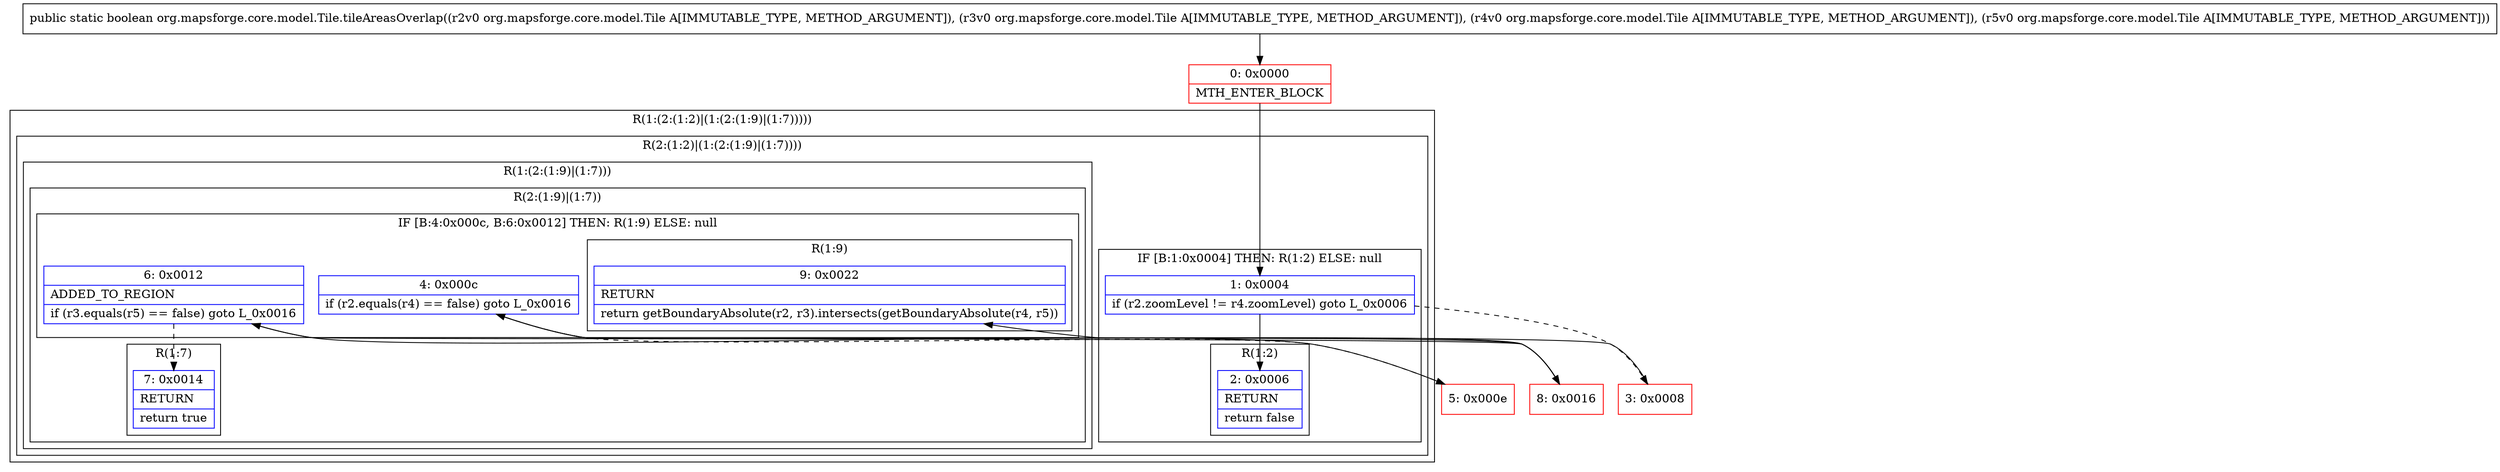 digraph "CFG fororg.mapsforge.core.model.Tile.tileAreasOverlap(Lorg\/mapsforge\/core\/model\/Tile;Lorg\/mapsforge\/core\/model\/Tile;Lorg\/mapsforge\/core\/model\/Tile;Lorg\/mapsforge\/core\/model\/Tile;)Z" {
subgraph cluster_Region_1674600080 {
label = "R(1:(2:(1:2)|(1:(2:(1:9)|(1:7)))))";
node [shape=record,color=blue];
subgraph cluster_Region_1607943433 {
label = "R(2:(1:2)|(1:(2:(1:9)|(1:7))))";
node [shape=record,color=blue];
subgraph cluster_IfRegion_1503334018 {
label = "IF [B:1:0x0004] THEN: R(1:2) ELSE: null";
node [shape=record,color=blue];
Node_1 [shape=record,label="{1\:\ 0x0004|if (r2.zoomLevel != r4.zoomLevel) goto L_0x0006\l}"];
subgraph cluster_Region_724712977 {
label = "R(1:2)";
node [shape=record,color=blue];
Node_2 [shape=record,label="{2\:\ 0x0006|RETURN\l|return false\l}"];
}
}
subgraph cluster_Region_1249366329 {
label = "R(1:(2:(1:9)|(1:7)))";
node [shape=record,color=blue];
subgraph cluster_Region_804076147 {
label = "R(2:(1:9)|(1:7))";
node [shape=record,color=blue];
subgraph cluster_IfRegion_772005394 {
label = "IF [B:4:0x000c, B:6:0x0012] THEN: R(1:9) ELSE: null";
node [shape=record,color=blue];
Node_4 [shape=record,label="{4\:\ 0x000c|if (r2.equals(r4) == false) goto L_0x0016\l}"];
Node_6 [shape=record,label="{6\:\ 0x0012|ADDED_TO_REGION\l|if (r3.equals(r5) == false) goto L_0x0016\l}"];
subgraph cluster_Region_352042869 {
label = "R(1:9)";
node [shape=record,color=blue];
Node_9 [shape=record,label="{9\:\ 0x0022|RETURN\l|return getBoundaryAbsolute(r2, r3).intersects(getBoundaryAbsolute(r4, r5))\l}"];
}
}
subgraph cluster_Region_1618037450 {
label = "R(1:7)";
node [shape=record,color=blue];
Node_7 [shape=record,label="{7\:\ 0x0014|RETURN\l|return true\l}"];
}
}
}
}
}
Node_0 [shape=record,color=red,label="{0\:\ 0x0000|MTH_ENTER_BLOCK\l}"];
Node_3 [shape=record,color=red,label="{3\:\ 0x0008}"];
Node_5 [shape=record,color=red,label="{5\:\ 0x000e}"];
Node_8 [shape=record,color=red,label="{8\:\ 0x0016}"];
MethodNode[shape=record,label="{public static boolean org.mapsforge.core.model.Tile.tileAreasOverlap((r2v0 org.mapsforge.core.model.Tile A[IMMUTABLE_TYPE, METHOD_ARGUMENT]), (r3v0 org.mapsforge.core.model.Tile A[IMMUTABLE_TYPE, METHOD_ARGUMENT]), (r4v0 org.mapsforge.core.model.Tile A[IMMUTABLE_TYPE, METHOD_ARGUMENT]), (r5v0 org.mapsforge.core.model.Tile A[IMMUTABLE_TYPE, METHOD_ARGUMENT])) }"];
MethodNode -> Node_0;
Node_1 -> Node_2;
Node_1 -> Node_3[style=dashed];
Node_4 -> Node_5[style=dashed];
Node_4 -> Node_8;
Node_6 -> Node_7[style=dashed];
Node_6 -> Node_8;
Node_0 -> Node_1;
Node_3 -> Node_4;
Node_5 -> Node_6;
Node_8 -> Node_9;
}

